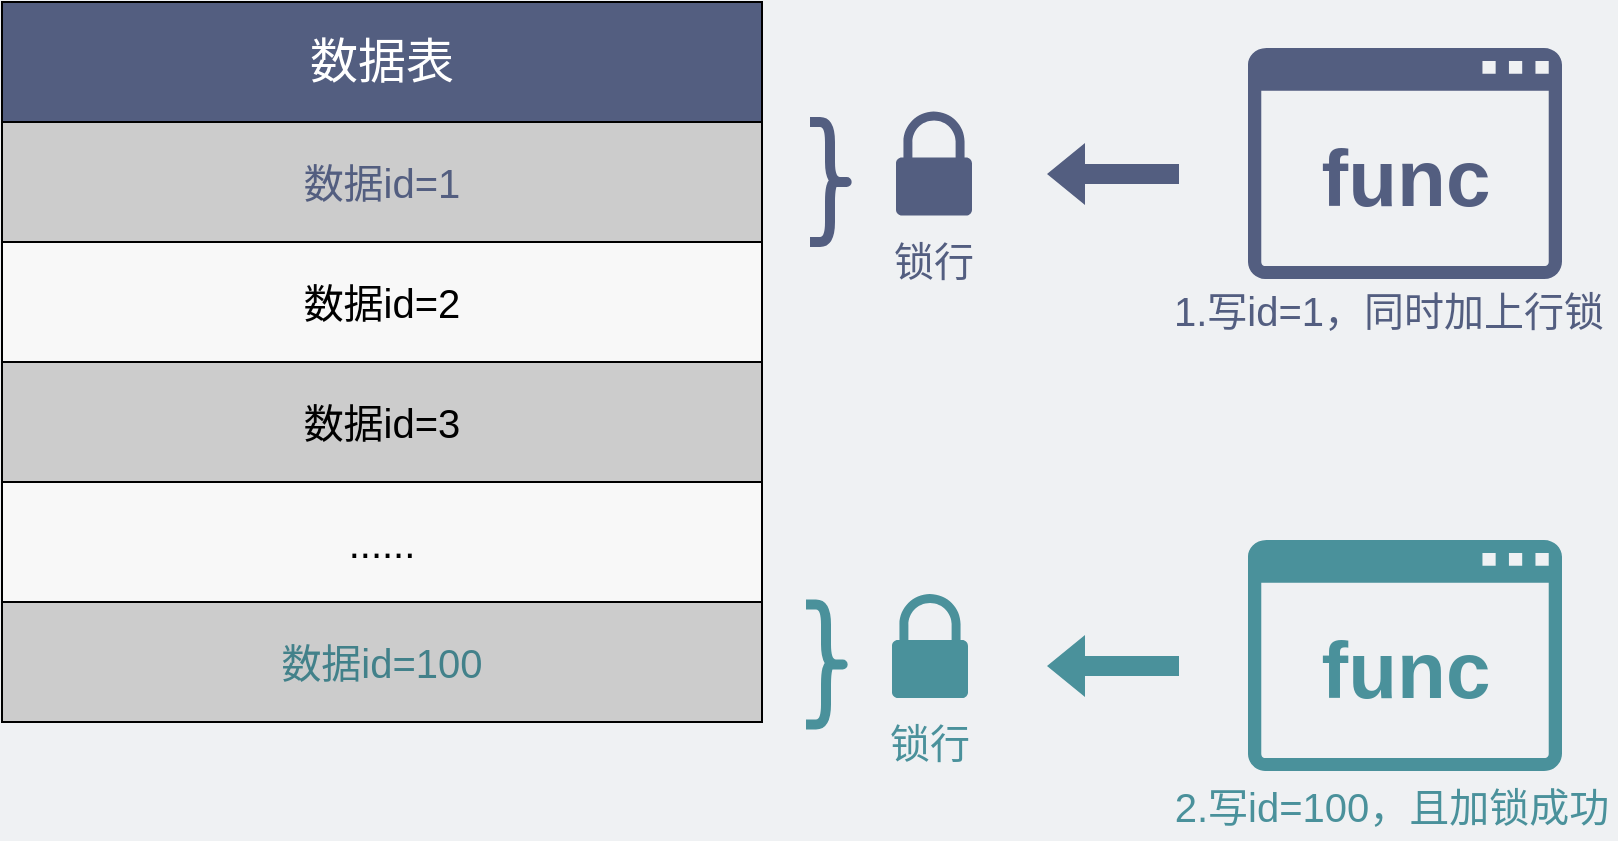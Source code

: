 <mxfile version="17.4.0" type="github">
  <diagram id="3228e29e-7158-1315-38df-8450db1d8a1d" name="Page-1">
    <mxGraphModel dx="1173" dy="1285" grid="0" gridSize="10" guides="1" tooltips="1" connect="1" arrows="1" fold="1" page="1" pageScale="1" pageWidth="950" pageHeight="470" background="#EFF1F3" math="0" shadow="0">
      <root>
        <mxCell id="0" />
        <mxCell id="1" parent="0" />
        <mxCell id="OGBjxk_xHfaE1EplLFuK-23" value="&lt;font color=&quot;#535e80&quot;&gt;数据id=1&lt;/font&gt;" style="rounded=0;whiteSpace=wrap;html=1;fillColor=#CCCCCC;gradientColor=none;fontSize=20;" parent="1" vertex="1">
          <mxGeometry x="73" y="573" width="380" height="60" as="geometry" />
        </mxCell>
        <mxCell id="OGBjxk_xHfaE1EplLFuK-29" value="&lt;font color=&quot;#ffffff&quot; style=&quot;font-size: 24px&quot;&gt;数据表&lt;/font&gt;" style="rounded=0;whiteSpace=wrap;html=1;fillColor=#535E80;gradientColor=none;fontSize=24;" parent="1" vertex="1">
          <mxGeometry x="73" y="513" width="380" height="60" as="geometry" />
        </mxCell>
        <mxCell id="E5Fr-yn8FIVRKY9gDkfl-10" value="&lt;font style=&quot;font-size: 20px&quot;&gt;数据id=2&lt;/font&gt;" style="rounded=0;whiteSpace=wrap;html=1;fillColor=#F8F8F8;gradientColor=none;fontSize=20;" parent="1" vertex="1">
          <mxGeometry x="73" y="633" width="380" height="60" as="geometry" />
        </mxCell>
        <mxCell id="E5Fr-yn8FIVRKY9gDkfl-12" value="数据id=3" style="rounded=0;whiteSpace=wrap;html=1;fillColor=#CCCCCC;gradientColor=none;fontSize=20;" parent="1" vertex="1">
          <mxGeometry x="73" y="693" width="380" height="60" as="geometry" />
        </mxCell>
        <mxCell id="E5Fr-yn8FIVRKY9gDkfl-14" value="&lt;span style=&quot;font-size: 20px&quot;&gt;......&lt;/span&gt;" style="rounded=0;whiteSpace=wrap;html=1;fillColor=#F8F8F8;gradientColor=none;fontSize=20;" parent="1" vertex="1">
          <mxGeometry x="73" y="753" width="380" height="60" as="geometry" />
        </mxCell>
        <mxCell id="E5Fr-yn8FIVRKY9gDkfl-16" value="&lt;font color=&quot;#42818a&quot;&gt;数据id=100&lt;/font&gt;" style="rounded=0;whiteSpace=wrap;html=1;fillColor=#CCCCCC;gradientColor=none;fontSize=20;" parent="1" vertex="1">
          <mxGeometry x="73" y="813" width="380" height="60" as="geometry" />
        </mxCell>
        <mxCell id="4CT5kPOwTRjGlRf_9TSL-5" value="" style="sketch=0;pointerEvents=1;shadow=0;dashed=0;html=1;strokeColor=none;fillColor=#535E80;labelPosition=center;verticalLabelPosition=bottom;verticalAlign=top;outlineConnect=0;align=center;shape=mxgraph.office.concepts.application_generic;fontSize=20;" parent="1" vertex="1">
          <mxGeometry x="696" y="536" width="157" height="115.5" as="geometry" />
        </mxCell>
        <mxCell id="4CT5kPOwTRjGlRf_9TSL-8" value="" style="sketch=0;pointerEvents=1;shadow=0;dashed=0;html=1;strokeColor=none;labelPosition=center;verticalLabelPosition=bottom;verticalAlign=top;outlineConnect=0;align=center;shape=mxgraph.office.security.lock_protected;fillColor=#535E80;fontSize=20;" parent="1" vertex="1">
          <mxGeometry x="520" y="567.75" width="38" height="52" as="geometry" />
        </mxCell>
        <mxCell id="4CT5kPOwTRjGlRf_9TSL-9" value="" style="shape=curlyBracket;whiteSpace=wrap;html=1;rounded=1;flipH=1;fontSize=20;fillColor=#535E80;strokeWidth=5;fontColor=#535E80;strokeColor=#535E80;" parent="1" vertex="1">
          <mxGeometry x="477" y="573" width="20" height="60" as="geometry" />
        </mxCell>
        <mxCell id="4CT5kPOwTRjGlRf_9TSL-10" value="" style="shape=flexArrow;endArrow=classic;html=1;rounded=0;fontSize=20;strokeColor=none;fillColor=#535E80;" parent="1" edge="1">
          <mxGeometry width="50" height="50" relative="1" as="geometry">
            <mxPoint x="662" y="598.94" as="sourcePoint" />
            <mxPoint x="595" y="598.94" as="targetPoint" />
          </mxGeometry>
        </mxCell>
        <mxCell id="4CT5kPOwTRjGlRf_9TSL-11" value="&lt;font style=&quot;font-size: 40px&quot; color=&quot;#535e80&quot;&gt;&lt;b&gt;func&lt;/b&gt;&lt;/font&gt;" style="text;html=1;strokeColor=none;fillColor=none;align=center;verticalAlign=middle;whiteSpace=wrap;rounded=0;fontSize=20;" parent="1" vertex="1">
          <mxGeometry x="745" y="584.5" width="60" height="30" as="geometry" />
        </mxCell>
        <mxCell id="4CT5kPOwTRjGlRf_9TSL-12" value="" style="sketch=0;pointerEvents=1;shadow=0;dashed=0;html=1;strokeColor=none;fillColor=#4A919B;labelPosition=center;verticalLabelPosition=bottom;verticalAlign=top;outlineConnect=0;align=center;shape=mxgraph.office.concepts.application_generic;fontSize=20;" parent="1" vertex="1">
          <mxGeometry x="696" y="782" width="157" height="115.5" as="geometry" />
        </mxCell>
        <mxCell id="4CT5kPOwTRjGlRf_9TSL-13" value="" style="shape=flexArrow;endArrow=classic;html=1;rounded=0;fontSize=20;strokeColor=none;fillColor=#4A919B;" parent="1" edge="1">
          <mxGeometry width="50" height="50" relative="1" as="geometry">
            <mxPoint x="662" y="844.94" as="sourcePoint" />
            <mxPoint x="595" y="844.94" as="targetPoint" />
          </mxGeometry>
        </mxCell>
        <mxCell id="4CT5kPOwTRjGlRf_9TSL-14" value="&lt;font style=&quot;font-size: 40px&quot;&gt;&lt;b&gt;func&lt;/b&gt;&lt;/font&gt;" style="text;html=1;strokeColor=none;fillColor=none;align=center;verticalAlign=middle;whiteSpace=wrap;rounded=0;fontSize=20;fontColor=#4A919B;" parent="1" vertex="1">
          <mxGeometry x="745" y="830.5" width="60" height="30" as="geometry" />
        </mxCell>
        <mxCell id="4CT5kPOwTRjGlRf_9TSL-15" value="&lt;font style=&quot;font-size: 20px&quot;&gt;1.写id=1，同时加上行锁&lt;/font&gt;" style="text;html=1;strokeColor=none;fillColor=none;align=center;verticalAlign=middle;whiteSpace=wrap;rounded=0;fontSize=40;fontColor=#535E80;" parent="1" vertex="1">
          <mxGeometry x="656" y="631.5" width="221" height="57" as="geometry" />
        </mxCell>
        <mxCell id="4CT5kPOwTRjGlRf_9TSL-16" value="&lt;font style=&quot;font-size: 20px&quot;&gt;2.写id=100，且加锁成功&lt;/font&gt;" style="text;html=1;strokeColor=none;fillColor=none;align=center;verticalAlign=middle;whiteSpace=wrap;rounded=0;fontSize=40;fontColor=#4A919B;" parent="1" vertex="1">
          <mxGeometry x="656" y="886" width="224" height="43" as="geometry" />
        </mxCell>
        <mxCell id="4CT5kPOwTRjGlRf_9TSL-17" value="锁行" style="text;html=1;strokeColor=none;fillColor=none;align=center;verticalAlign=middle;whiteSpace=wrap;rounded=0;fontSize=20;fontColor=#535E80;" parent="1" vertex="1">
          <mxGeometry x="509" y="626.5" width="60" height="30" as="geometry" />
        </mxCell>
        <mxCell id="QOKzyAVQBLQye9LQZZ0V-4" value="" style="sketch=0;pointerEvents=1;shadow=0;dashed=0;html=1;strokeColor=none;labelPosition=center;verticalLabelPosition=bottom;verticalAlign=top;outlineConnect=0;align=center;shape=mxgraph.office.security.lock_protected;fillColor=#4A919B;fontSize=20;" vertex="1" parent="1">
          <mxGeometry x="518" y="809" width="38" height="52" as="geometry" />
        </mxCell>
        <mxCell id="QOKzyAVQBLQye9LQZZ0V-5" value="" style="shape=curlyBracket;whiteSpace=wrap;html=1;rounded=1;flipH=1;fontSize=20;fillColor=#4A919B;strokeWidth=5;fontColor=#535E80;strokeColor=#4A919B;" vertex="1" parent="1">
          <mxGeometry x="475" y="814.25" width="20" height="60" as="geometry" />
        </mxCell>
        <mxCell id="QOKzyAVQBLQye9LQZZ0V-6" value="锁行" style="text;html=1;strokeColor=none;fillColor=none;align=center;verticalAlign=middle;whiteSpace=wrap;rounded=0;fontSize=20;fontColor=#4A919B;" vertex="1" parent="1">
          <mxGeometry x="507" y="867.75" width="60" height="30" as="geometry" />
        </mxCell>
      </root>
    </mxGraphModel>
  </diagram>
</mxfile>
